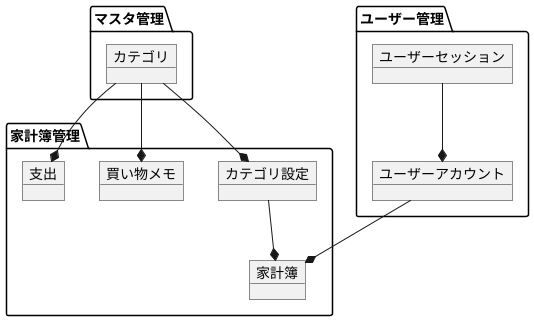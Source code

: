 @startuml

package ユーザー管理 {
  object ユーザーアカウント
  object ユーザーセッション
}

package 家計簿管理 {
  object 家計簿
  object カテゴリ設定 
  object 買い物メモ
  object 支出
}

package マスタ管理 {
  object カテゴリ
}


ユーザーセッション --* ユーザーアカウント
ユーザーアカウント --* 家計簿
カテゴリ --* 支出
カテゴリ --* 買い物メモ
カテゴリ設定 --* 家計簿
カテゴリ --* カテゴリ設定
@enduml
